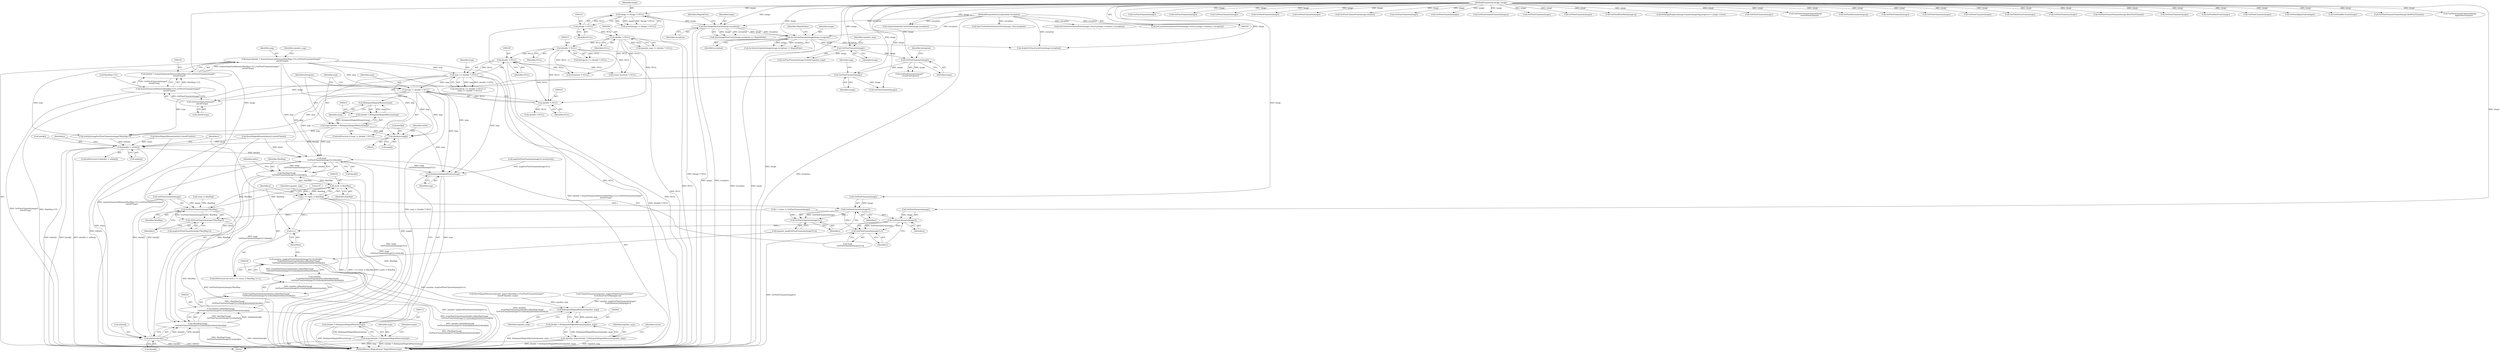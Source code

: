 digraph "0_ImageMagick_1cc6f0ccc92c20c7cab6c4a7335daf29c91f0d8e_0@array" {
"1000490" [label="(Call,black[i]=map[i])"];
"1000224" [label="(Call,map != (double *) NULL)"];
"1000190" [label="(Call,map=(double *) AcquireQuantumMemory(MaxMap+1UL,GetPixelChannels(image)*\n    sizeof(*map)))"];
"1000192" [label="(Call,(double *) AcquireQuantumMemory(MaxMap+1UL,GetPixelChannels(image)*\n    sizeof(*map)))"];
"1000194" [label="(Call,AcquireQuantumMemory(MaxMap+1UL,GetPixelChannels(image)*\n    sizeof(*map)))"];
"1000198" [label="(Call,GetPixelChannels(image)*\n    sizeof(*map))"];
"1000199" [label="(Call,GetPixelChannels(image))"];
"1000185" [label="(Call,GetPixelChannels(image))"];
"1000171" [label="(Call,GetPixelChannels(image))"];
"1000141" [label="(Call,AccelerateEqualizeImage(image,exception))"];
"1000133" [label="(Call,SyncImagePixelCache(image,exception))"];
"1000120" [label="(Call,image != (Image *) NULL)"];
"1000106" [label="(MethodParameterIn,Image *image)"];
"1000122" [label="(Call,(Image *) NULL)"];
"1000107" [label="(MethodParameterIn,ExceptionInfo *exception)"];
"1000217" [label="(Call,map == (double *) NULL)"];
"1000219" [label="(Call,(double *) NULL)"];
"1000214" [label="(Call,(double *) NULL)"];
"1000208" [label="(Call,(double *) NULL)"];
"1000226" [label="(Call,(double *) NULL)"];
"1000229" [label="(Call,map=(double *) RelinquishMagickMemory(map))"];
"1000231" [label="(Call,(double *) RelinquishMagickMemory(map))"];
"1000233" [label="(Call,RelinquishMagickMemory(map))"];
"1000510" [label="(Call,black[i] != white[i])"];
"1000545" [label="(Call,map[\n          GetPixelChannels(image)*j+i]-black[i])"];
"1000543" [label="(Call,MaxMap*(map[\n          GetPixelChannels(image)*j+i]-black[i]))"];
"1000523" [label="(Call,(ssize_t) MaxMap)"];
"1000504" [label="(Call,GetPixelChannels(image)*MaxMap)"];
"1000503" [label="(Call,GetPixelChannels(image)*MaxMap+i)"];
"1000521" [label="(Call,j <= (ssize_t) MaxMap)"];
"1000532" [label="(Call,GetPixelChannels(image)*j)"];
"1000531" [label="(Call,GetPixelChannels(image)*j+i)"];
"1000549" [label="(Call,GetPixelChannels(image)*j)"];
"1000526" [label="(Call,j++)"];
"1000548" [label="(Call,GetPixelChannels(image)*j+i)"];
"1000542" [label="(Call,(MaxMap*(map[\n          GetPixelChannels(image)*j+i]-black[i]))/(white[i]-black[i]))"];
"1000540" [label="(Call,(double) ((MaxMap*(map[\n          GetPixelChannels(image)*j+i]-black[i]))/(white[i]-black[i])))"];
"1000539" [label="(Call,ScaleMapToQuantum((double) ((MaxMap*(map[\n          GetPixelChannels(image)*j+i]-black[i]))/(white[i]-black[i]))))"];
"1000537" [label="(Call,(double)\n          ScaleMapToQuantum((double) ((MaxMap*(map[\n          GetPixelChannels(image)*j+i]-black[i]))/(white[i]-black[i]))))"];
"1000528" [label="(Call,equalize_map[GetPixelChannels(image)*j+i]=(double)\n          ScaleMapToQuantum((double) ((MaxMap*(map[\n          GetPixelChannels(image)*j+i]-black[i]))/(white[i]-black[i]))))"];
"1000964" [label="(Call,RelinquishMagickMemory(equalize_map))"];
"1000962" [label="(Call,(double *) RelinquishMagickMemory(equalize_map))"];
"1000960" [label="(Call,equalize_map=(double *) RelinquishMagickMemory(equalize_map))"];
"1000557" [label="(Call,white[i]-black[i])"];
"1000574" [label="(Call,RelinquishMagickMemory(map))"];
"1000572" [label="(Call,(double *) RelinquishMagickMemory(map))"];
"1000570" [label="(Call,map=(double *) RelinquishMagickMemory(map))"];
"1000519" [label="(Identifier,j)"];
"1000964" [label="(Call,RelinquishMagickMemory(equalize_map))"];
"1000195" [label="(Call,MaxMap+1UL)"];
"1000431" [label="(Call,GetPixelChannels(image))"];
"1000225" [label="(Identifier,map)"];
"1000382" [label="(Call,GetPixelChannels(image))"];
"1000172" [label="(Identifier,image)"];
"1000435" [label="(Call,map[GetPixelChannels(image)*j+i]=intensity)"];
"1000132" [label="(Call,SyncImagePixelCache(image,exception) == MagickFalse)"];
"1000234" [label="(Identifier,map)"];
"1000868" [label="(Call,GetPixelChannels(image))"];
"1000543" [label="(Call,MaxMap*(map[\n          GetPixelChannels(image)*j+i]-black[i]))"];
"1000724" [label="(Call,GetPixelChannels(image))"];
"1000194" [label="(Call,AcquireQuantumMemory(MaxMap+1UL,GetPixelChannels(image)*\n    sizeof(*map)))"];
"1000175" [label="(Identifier,equalize_map)"];
"1000122" [label="(Call,(Image *) NULL)"];
"1000198" [label="(Call,GetPixelChannels(image)*\n    sizeof(*map))"];
"1000678" [label="(Call,GetPixelChannels(image))"];
"1000882" [label="(Call,GetPixelChannelTraits(image,channel))"];
"1000219" [label="(Call,(double *) NULL)"];
"1000528" [label="(Call,equalize_map[GetPixelChannels(image)*j+i]=(double)\n          ScaleMapToQuantum((double) ((MaxMap*(map[\n          GetPixelChannels(image)*j+i]-black[i]))/(white[i]-black[i]))))"];
"1000632" [label="(Call,GetPixelChannels(image))"];
"1000546" [label="(Call,map[\n          GetPixelChannels(image)*j+i])"];
"1000571" [label="(Identifier,map)"];
"1000419" [label="(Call,(ssize_t) MaxMap)"];
"1000558" [label="(Call,white[i])"];
"1000212" [label="(Call,histogram == (double *) NULL)"];
"1000490" [label="(Call,black[i]=map[i])"];
"1000504" [label="(Call,GetPixelChannels(image)*MaxMap)"];
"1000403" [label="(Call,GetPixelChannels(image))"];
"1000579" [label="(Identifier,image)"];
"1000311" [label="(Call,GetCacheViewVirtualPixels(image_view,0,y,image->columns,1,exception))"];
"1000226" [label="(Call,(double *) NULL)"];
"1000285" [label="(Call,AcquireVirtualCacheView(image,exception))"];
"1000224" [label="(Call,map != (double *) NULL)"];
"1000876" [label="(Call,GetPixelChannelChannel(image,j))"];
"1000549" [label="(Call,GetPixelChannels(image)*j)"];
"1000447" [label="(Call,ResetMagickMemory(equalize_map,0,(MaxMap+1)*GetPixelChannels(image)*\n    sizeof(*equalize_map)))"];
"1000530" [label="(Identifier,equalize_map)"];
"1000904" [label="(Call,ClampToQuantum(equalize_map[GetPixelChannels(image)*\n          ScaleQuantumToMap(q[j])+j]))"];
"1000965" [label="(Identifier,equalize_map)"];
"1000559" [label="(Identifier,white)"];
"1000207" [label="(Identifier,equalize_map)"];
"1000121" [label="(Identifier,image)"];
"1000857" [label="(Call,GetPixelChannels(image))"];
"1000561" [label="(Call,black[i])"];
"1000909" [label="(Call,GetPixelChannels(image))"];
"1000509" [label="(ControlStructure,if (black[i] != white[i]))"];
"1000544" [label="(Identifier,MaxMap)"];
"1000216" [label="(Identifier,NULL)"];
"1000527" [label="(Identifier,j)"];
"1000574" [label="(Call,RelinquishMagickMemory(map))"];
"1000107" [label="(MethodParameterIn,ExceptionInfo *exception)"];
"1000850" [label="(Call,GetPixelWriteMask(image,q))"];
"1000508" [label="(Identifier,i)"];
"1000545" [label="(Call,map[\n          GetPixelChannels(image)*j+i]-black[i])"];
"1000522" [label="(Identifier,j)"];
"1000510" [label="(Call,black[i] != white[i])"];
"1000106" [label="(MethodParameterIn,Image *image)"];
"1000536" [label="(Identifier,i)"];
"1000941" [label="(Call,SetImageProgress(image,EqualizeImageTag,progress++,image->rows))"];
"1000529" [label="(Call,equalize_map[GetPixelChannels(image)*j+i])"];
"1000532" [label="(Call,GetPixelChannels(image)*j)"];
"1000503" [label="(Call,GetPixelChannels(image)*MaxMap+i)"];
"1000455" [label="(Call,GetPixelChannels(image))"];
"1000548" [label="(Call,GetPixelChannels(image)*j+i)"];
"1000655" [label="(Call,GetPixelChannelChannel(image,\n              GreenPixelChannel))"];
"1000133" [label="(Call,SyncImagePixelCache(image,exception))"];
"1000533" [label="(Call,GetPixelChannels(image))"];
"1000531" [label="(Call,GetPixelChannels(image)*j+i)"];
"1000526" [label="(Call,j++)"];
"1000514" [label="(Call,white[i])"];
"1000374" [label="(Call,GetPixelIntensity(image,p))"];
"1000108" [label="(Block,)"];
"1000203" [label="(Identifier,map)"];
"1000480" [label="(Call,i < (ssize_t) GetPixelChannels(image))"];
"1000488" [label="(Block,)"];
"1000484" [label="(Call,GetPixelChannels(image))"];
"1000191" [label="(Identifier,map)"];
"1000968" [label="(MethodReturn,MagickExport MagickBooleanType)"];
"1000440" [label="(Call,GetPixelChannels(image))"];
"1000192" [label="(Call,(double *) AcquireQuantumMemory(MaxMap+1UL,GetPixelChannels(image)*\n    sizeof(*map)))"];
"1000278" [label="(Call,GetPixelChannels(image))"];
"1000511" [label="(Call,black[i])"];
"1000770" [label="(Call,GetPixelChannels(image))"];
"1000647" [label="(Call,GetPixelGreenTraits(image))"];
"1000206" [label="(Call,equalize_map == (double *) NULL)"];
"1000918" [label="(Call,GetPixelChannels(image))"];
"1000228" [label="(Identifier,NULL)"];
"1000230" [label="(Identifier,map)"];
"1000701" [label="(Call,GetPixelChannelChannel(image,BluePixelChannel))"];
"1000124" [label="(Identifier,NULL)"];
"1000233" [label="(Call,RelinquishMagickMemory(map))"];
"1000557" [label="(Call,white[i]-black[i])"];
"1000961" [label="(Identifier,equalize_map)"];
"1000542" [label="(Call,(MaxMap*(map[\n          GetPixelChannels(image)*j+i]-black[i]))/(white[i]-black[i]))"];
"1000218" [label="(Identifier,map)"];
"1000221" [label="(Identifier,NULL)"];
"1000140" [label="(Call,AccelerateEqualizeImage(image,exception) != MagickFalse)"];
"1000494" [label="(Call,map[i])"];
"1000171" [label="(Call,GetPixelChannels(image))"];
"1000554" [label="(Call,black[i])"];
"1000539" [label="(Call,ScaleMapToQuantum((double) ((MaxMap*(map[\n          GetPixelChannels(image)*j+i]-black[i]))/(white[i]-black[i]))))"];
"1000238" [label="(Call,(double *) NULL)"];
"1000507" [label="(Identifier,MaxMap)"];
"1000135" [label="(Identifier,exception)"];
"1000825" [label="(Call,(Quantum *) NULL)"];
"1000200" [label="(Identifier,image)"];
"1000214" [label="(Call,(double *) NULL)"];
"1000353" [label="(Call,GetPixelChannels(image))"];
"1000136" [label="(Identifier,MagickFalse)"];
"1000470" [label="(Call,ResetMagickMemory(white,0,sizeof(*white)))"];
"1000119" [label="(Call,assert(image != (Image *) NULL))"];
"1000144" [label="(Identifier,MagickFalse)"];
"1000184" [label="(Call,GetPixelChannels(image)*\n    sizeof(*histogram))"];
"1000120" [label="(Call,image != (Image *) NULL)"];
"1000962" [label="(Call,(double *) RelinquishMagickMemory(equalize_map))"];
"1000229" [label="(Call,map=(double *) RelinquishMagickMemory(map))"];
"1000487" [label="(Identifier,i)"];
"1000601" [label="(Call,GetPixelRedTraits(image))"];
"1000505" [label="(Call,GetPixelChannels(image))"];
"1000523" [label="(Call,(ssize_t) MaxMap)"];
"1000143" [label="(Identifier,exception)"];
"1000813" [label="(Call,GetCacheViewAuthenticPixels(image_view,0,y,image->columns,1,exception))"];
"1000186" [label="(Identifier,image)"];
"1000170" [label="(Call,GetPixelChannels(image)*sizeof(*equalize_map))"];
"1000389" [label="(Call,GetPixelChannels(image))"];
"1000521" [label="(Call,j <= (ssize_t) MaxMap)"];
"1000190" [label="(Call,map=(double *) AcquireQuantumMemory(MaxMap+1UL,GetPixelChannels(image)*\n    sizeof(*map)))"];
"1000960" [label="(Call,equalize_map=(double *) RelinquishMagickMemory(equalize_map))"];
"1000570" [label="(Call,map=(double *) RelinquishMagickMemory(map))"];
"1000967" [label="(Identifier,status)"];
"1000739" [label="(Call,GetPixelAlphaTraits(image))"];
"1000223" [label="(ControlStructure,if (map != (double *) NULL))"];
"1000208" [label="(Call,(double *) NULL)"];
"1000185" [label="(Call,GetPixelChannels(image))"];
"1000693" [label="(Call,GetPixelBlueTraits(image))"];
"1000211" [label="(Call,(histogram == (double *) NULL) ||\n      (map == (double *) NULL))"];
"1000517" [label="(ControlStructure,for (j=0; j <= (ssize_t) MaxMap; j++))"];
"1000552" [label="(Identifier,j)"];
"1000535" [label="(Identifier,j)"];
"1000231" [label="(Call,(double *) RelinquishMagickMemory(map))"];
"1000462" [label="(Call,ResetMagickMemory(black,0,sizeof(*black)))"];
"1000525" [label="(Identifier,MaxMap)"];
"1000201" [label="(Call,sizeof(*map))"];
"1000553" [label="(Identifier,i)"];
"1000550" [label="(Call,GetPixelChannels(image))"];
"1000922" [label="(Call,SyncCacheViewAuthenticPixels(image_view,exception))"];
"1000575" [label="(Identifier,map)"];
"1000199" [label="(Call,GetPixelChannels(image))"];
"1000491" [label="(Call,black[i])"];
"1000572" [label="(Call,(double *) RelinquishMagickMemory(map))"];
"1000609" [label="(Call,GetPixelChannelChannel(image,RedPixelChannel))"];
"1000323" [label="(Call,(const Quantum *) NULL)"];
"1000210" [label="(Identifier,NULL)"];
"1000501" [label="(Call,map[GetPixelChannels(image)*MaxMap+i])"];
"1000237" [label="(Identifier,histogram)"];
"1000518" [label="(Call,j=0)"];
"1000497" [label="(Call,white[i]=map[GetPixelChannels(image)*MaxMap+i])"];
"1000142" [label="(Identifier,image)"];
"1000537" [label="(Call,(double)\n          ScaleMapToQuantum((double) ((MaxMap*(map[\n          GetPixelChannels(image)*j+i]-black[i]))/(white[i]-black[i]))))"];
"1000540" [label="(Call,(double) ((MaxMap*(map[\n          GetPixelChannels(image)*j+i]-black[i]))/(white[i]-black[i])))"];
"1000217" [label="(Call,map == (double *) NULL)"];
"1000787" [label="(Call,AcquireAuthenticCacheView(image,exception))"];
"1000141" [label="(Call,AccelerateEqualizeImage(image,exception))"];
"1000189" [label="(Identifier,histogram)"];
"1000499" [label="(Identifier,white)"];
"1000747" [label="(Call,GetPixelChannelChannel(image,\n              AlphaPixelChannel))"];
"1000134" [label="(Identifier,image)"];
"1000490" -> "1000488"  [label="AST: "];
"1000490" -> "1000494"  [label="CFG: "];
"1000491" -> "1000490"  [label="AST: "];
"1000494" -> "1000490"  [label="AST: "];
"1000499" -> "1000490"  [label="CFG: "];
"1000490" -> "1000968"  [label="DDG: map[i]"];
"1000224" -> "1000490"  [label="DDG: map"];
"1000229" -> "1000490"  [label="DDG: map"];
"1000190" -> "1000490"  [label="DDG: map"];
"1000217" -> "1000490"  [label="DDG: map"];
"1000490" -> "1000510"  [label="DDG: black[i]"];
"1000224" -> "1000223"  [label="AST: "];
"1000224" -> "1000226"  [label="CFG: "];
"1000225" -> "1000224"  [label="AST: "];
"1000226" -> "1000224"  [label="AST: "];
"1000230" -> "1000224"  [label="CFG: "];
"1000237" -> "1000224"  [label="CFG: "];
"1000224" -> "1000968"  [label="DDG: map != (double *) NULL"];
"1000190" -> "1000224"  [label="DDG: map"];
"1000217" -> "1000224"  [label="DDG: map"];
"1000226" -> "1000224"  [label="DDG: NULL"];
"1000224" -> "1000233"  [label="DDG: map"];
"1000224" -> "1000497"  [label="DDG: map"];
"1000224" -> "1000545"  [label="DDG: map"];
"1000224" -> "1000574"  [label="DDG: map"];
"1000190" -> "1000108"  [label="AST: "];
"1000190" -> "1000192"  [label="CFG: "];
"1000191" -> "1000190"  [label="AST: "];
"1000192" -> "1000190"  [label="AST: "];
"1000207" -> "1000190"  [label="CFG: "];
"1000190" -> "1000968"  [label="DDG: (double *) AcquireQuantumMemory(MaxMap+1UL,GetPixelChannels(image)*\n    sizeof(*map))"];
"1000192" -> "1000190"  [label="DDG: AcquireQuantumMemory(MaxMap+1UL,GetPixelChannels(image)*\n    sizeof(*map))"];
"1000190" -> "1000217"  [label="DDG: map"];
"1000190" -> "1000497"  [label="DDG: map"];
"1000190" -> "1000545"  [label="DDG: map"];
"1000190" -> "1000574"  [label="DDG: map"];
"1000192" -> "1000194"  [label="CFG: "];
"1000193" -> "1000192"  [label="AST: "];
"1000194" -> "1000192"  [label="AST: "];
"1000192" -> "1000968"  [label="DDG: AcquireQuantumMemory(MaxMap+1UL,GetPixelChannels(image)*\n    sizeof(*map))"];
"1000194" -> "1000192"  [label="DDG: MaxMap+1UL"];
"1000194" -> "1000192"  [label="DDG: GetPixelChannels(image)*\n    sizeof(*map)"];
"1000194" -> "1000198"  [label="CFG: "];
"1000195" -> "1000194"  [label="AST: "];
"1000198" -> "1000194"  [label="AST: "];
"1000194" -> "1000968"  [label="DDG: MaxMap+1UL"];
"1000194" -> "1000968"  [label="DDG: GetPixelChannels(image)*\n    sizeof(*map)"];
"1000198" -> "1000194"  [label="DDG: GetPixelChannels(image)"];
"1000198" -> "1000201"  [label="CFG: "];
"1000199" -> "1000198"  [label="AST: "];
"1000201" -> "1000198"  [label="AST: "];
"1000199" -> "1000198"  [label="DDG: image"];
"1000199" -> "1000200"  [label="CFG: "];
"1000200" -> "1000199"  [label="AST: "];
"1000203" -> "1000199"  [label="CFG: "];
"1000185" -> "1000199"  [label="DDG: image"];
"1000106" -> "1000199"  [label="DDG: image"];
"1000199" -> "1000278"  [label="DDG: image"];
"1000185" -> "1000184"  [label="AST: "];
"1000185" -> "1000186"  [label="CFG: "];
"1000186" -> "1000185"  [label="AST: "];
"1000189" -> "1000185"  [label="CFG: "];
"1000185" -> "1000184"  [label="DDG: image"];
"1000171" -> "1000185"  [label="DDG: image"];
"1000106" -> "1000185"  [label="DDG: image"];
"1000171" -> "1000170"  [label="AST: "];
"1000171" -> "1000172"  [label="CFG: "];
"1000172" -> "1000171"  [label="AST: "];
"1000175" -> "1000171"  [label="CFG: "];
"1000171" -> "1000170"  [label="DDG: image"];
"1000141" -> "1000171"  [label="DDG: image"];
"1000106" -> "1000171"  [label="DDG: image"];
"1000141" -> "1000140"  [label="AST: "];
"1000141" -> "1000143"  [label="CFG: "];
"1000142" -> "1000141"  [label="AST: "];
"1000143" -> "1000141"  [label="AST: "];
"1000144" -> "1000141"  [label="CFG: "];
"1000141" -> "1000968"  [label="DDG: image"];
"1000141" -> "1000968"  [label="DDG: exception"];
"1000141" -> "1000140"  [label="DDG: image"];
"1000141" -> "1000140"  [label="DDG: exception"];
"1000133" -> "1000141"  [label="DDG: image"];
"1000133" -> "1000141"  [label="DDG: exception"];
"1000106" -> "1000141"  [label="DDG: image"];
"1000107" -> "1000141"  [label="DDG: exception"];
"1000141" -> "1000285"  [label="DDG: exception"];
"1000133" -> "1000132"  [label="AST: "];
"1000133" -> "1000135"  [label="CFG: "];
"1000134" -> "1000133"  [label="AST: "];
"1000135" -> "1000133"  [label="AST: "];
"1000136" -> "1000133"  [label="CFG: "];
"1000133" -> "1000968"  [label="DDG: image"];
"1000133" -> "1000968"  [label="DDG: exception"];
"1000133" -> "1000132"  [label="DDG: image"];
"1000133" -> "1000132"  [label="DDG: exception"];
"1000120" -> "1000133"  [label="DDG: image"];
"1000106" -> "1000133"  [label="DDG: image"];
"1000107" -> "1000133"  [label="DDG: exception"];
"1000120" -> "1000119"  [label="AST: "];
"1000120" -> "1000122"  [label="CFG: "];
"1000121" -> "1000120"  [label="AST: "];
"1000122" -> "1000120"  [label="AST: "];
"1000119" -> "1000120"  [label="CFG: "];
"1000120" -> "1000968"  [label="DDG: (Image *) NULL"];
"1000120" -> "1000119"  [label="DDG: image"];
"1000120" -> "1000119"  [label="DDG: (Image *) NULL"];
"1000106" -> "1000120"  [label="DDG: image"];
"1000122" -> "1000120"  [label="DDG: NULL"];
"1000106" -> "1000105"  [label="AST: "];
"1000106" -> "1000968"  [label="DDG: image"];
"1000106" -> "1000278"  [label="DDG: image"];
"1000106" -> "1000285"  [label="DDG: image"];
"1000106" -> "1000353"  [label="DDG: image"];
"1000106" -> "1000374"  [label="DDG: image"];
"1000106" -> "1000382"  [label="DDG: image"];
"1000106" -> "1000389"  [label="DDG: image"];
"1000106" -> "1000403"  [label="DDG: image"];
"1000106" -> "1000431"  [label="DDG: image"];
"1000106" -> "1000440"  [label="DDG: image"];
"1000106" -> "1000455"  [label="DDG: image"];
"1000106" -> "1000484"  [label="DDG: image"];
"1000106" -> "1000505"  [label="DDG: image"];
"1000106" -> "1000533"  [label="DDG: image"];
"1000106" -> "1000550"  [label="DDG: image"];
"1000106" -> "1000601"  [label="DDG: image"];
"1000106" -> "1000609"  [label="DDG: image"];
"1000106" -> "1000632"  [label="DDG: image"];
"1000106" -> "1000647"  [label="DDG: image"];
"1000106" -> "1000655"  [label="DDG: image"];
"1000106" -> "1000678"  [label="DDG: image"];
"1000106" -> "1000693"  [label="DDG: image"];
"1000106" -> "1000701"  [label="DDG: image"];
"1000106" -> "1000724"  [label="DDG: image"];
"1000106" -> "1000739"  [label="DDG: image"];
"1000106" -> "1000747"  [label="DDG: image"];
"1000106" -> "1000770"  [label="DDG: image"];
"1000106" -> "1000787"  [label="DDG: image"];
"1000106" -> "1000850"  [label="DDG: image"];
"1000106" -> "1000857"  [label="DDG: image"];
"1000106" -> "1000868"  [label="DDG: image"];
"1000106" -> "1000876"  [label="DDG: image"];
"1000106" -> "1000882"  [label="DDG: image"];
"1000106" -> "1000909"  [label="DDG: image"];
"1000106" -> "1000918"  [label="DDG: image"];
"1000106" -> "1000941"  [label="DDG: image"];
"1000122" -> "1000124"  [label="CFG: "];
"1000123" -> "1000122"  [label="AST: "];
"1000124" -> "1000122"  [label="AST: "];
"1000122" -> "1000968"  [label="DDG: NULL"];
"1000122" -> "1000208"  [label="DDG: NULL"];
"1000107" -> "1000105"  [label="AST: "];
"1000107" -> "1000968"  [label="DDG: exception"];
"1000107" -> "1000285"  [label="DDG: exception"];
"1000107" -> "1000311"  [label="DDG: exception"];
"1000107" -> "1000787"  [label="DDG: exception"];
"1000107" -> "1000813"  [label="DDG: exception"];
"1000107" -> "1000922"  [label="DDG: exception"];
"1000217" -> "1000211"  [label="AST: "];
"1000217" -> "1000219"  [label="CFG: "];
"1000218" -> "1000217"  [label="AST: "];
"1000219" -> "1000217"  [label="AST: "];
"1000211" -> "1000217"  [label="CFG: "];
"1000217" -> "1000968"  [label="DDG: (double *) NULL"];
"1000217" -> "1000211"  [label="DDG: map"];
"1000217" -> "1000211"  [label="DDG: (double *) NULL"];
"1000219" -> "1000217"  [label="DDG: NULL"];
"1000217" -> "1000497"  [label="DDG: map"];
"1000217" -> "1000545"  [label="DDG: map"];
"1000217" -> "1000574"  [label="DDG: map"];
"1000219" -> "1000221"  [label="CFG: "];
"1000220" -> "1000219"  [label="AST: "];
"1000221" -> "1000219"  [label="AST: "];
"1000219" -> "1000968"  [label="DDG: NULL"];
"1000214" -> "1000219"  [label="DDG: NULL"];
"1000219" -> "1000226"  [label="DDG: NULL"];
"1000219" -> "1000323"  [label="DDG: NULL"];
"1000219" -> "1000825"  [label="DDG: NULL"];
"1000214" -> "1000212"  [label="AST: "];
"1000214" -> "1000216"  [label="CFG: "];
"1000215" -> "1000214"  [label="AST: "];
"1000216" -> "1000214"  [label="AST: "];
"1000212" -> "1000214"  [label="CFG: "];
"1000214" -> "1000968"  [label="DDG: NULL"];
"1000214" -> "1000212"  [label="DDG: NULL"];
"1000208" -> "1000214"  [label="DDG: NULL"];
"1000214" -> "1000226"  [label="DDG: NULL"];
"1000214" -> "1000323"  [label="DDG: NULL"];
"1000214" -> "1000825"  [label="DDG: NULL"];
"1000208" -> "1000206"  [label="AST: "];
"1000208" -> "1000210"  [label="CFG: "];
"1000209" -> "1000208"  [label="AST: "];
"1000210" -> "1000208"  [label="AST: "];
"1000206" -> "1000208"  [label="CFG: "];
"1000208" -> "1000968"  [label="DDG: NULL"];
"1000208" -> "1000206"  [label="DDG: NULL"];
"1000208" -> "1000226"  [label="DDG: NULL"];
"1000208" -> "1000323"  [label="DDG: NULL"];
"1000208" -> "1000825"  [label="DDG: NULL"];
"1000226" -> "1000228"  [label="CFG: "];
"1000227" -> "1000226"  [label="AST: "];
"1000228" -> "1000226"  [label="AST: "];
"1000226" -> "1000238"  [label="DDG: NULL"];
"1000229" -> "1000223"  [label="AST: "];
"1000229" -> "1000231"  [label="CFG: "];
"1000230" -> "1000229"  [label="AST: "];
"1000231" -> "1000229"  [label="AST: "];
"1000237" -> "1000229"  [label="CFG: "];
"1000231" -> "1000229"  [label="DDG: RelinquishMagickMemory(map)"];
"1000229" -> "1000497"  [label="DDG: map"];
"1000229" -> "1000545"  [label="DDG: map"];
"1000229" -> "1000574"  [label="DDG: map"];
"1000231" -> "1000233"  [label="CFG: "];
"1000232" -> "1000231"  [label="AST: "];
"1000233" -> "1000231"  [label="AST: "];
"1000233" -> "1000231"  [label="DDG: map"];
"1000233" -> "1000234"  [label="CFG: "];
"1000234" -> "1000233"  [label="AST: "];
"1000510" -> "1000509"  [label="AST: "];
"1000510" -> "1000514"  [label="CFG: "];
"1000511" -> "1000510"  [label="AST: "];
"1000514" -> "1000510"  [label="AST: "];
"1000519" -> "1000510"  [label="CFG: "];
"1000487" -> "1000510"  [label="CFG: "];
"1000510" -> "1000968"  [label="DDG: white[i]"];
"1000510" -> "1000968"  [label="DDG: black[i]"];
"1000510" -> "1000968"  [label="DDG: black[i] != white[i]"];
"1000462" -> "1000510"  [label="DDG: black"];
"1000497" -> "1000510"  [label="DDG: white[i]"];
"1000470" -> "1000510"  [label="DDG: white"];
"1000510" -> "1000545"  [label="DDG: black[i]"];
"1000510" -> "1000557"  [label="DDG: white[i]"];
"1000545" -> "1000543"  [label="AST: "];
"1000545" -> "1000554"  [label="CFG: "];
"1000546" -> "1000545"  [label="AST: "];
"1000554" -> "1000545"  [label="AST: "];
"1000543" -> "1000545"  [label="CFG: "];
"1000545" -> "1000968"  [label="DDG: map[\n          GetPixelChannels(image)*j+i]"];
"1000545" -> "1000543"  [label="DDG: map[\n          GetPixelChannels(image)*j+i]"];
"1000545" -> "1000543"  [label="DDG: black[i]"];
"1000557" -> "1000545"  [label="DDG: black[i]"];
"1000462" -> "1000545"  [label="DDG: black"];
"1000545" -> "1000557"  [label="DDG: black[i]"];
"1000545" -> "1000574"  [label="DDG: map[\n          GetPixelChannels(image)*j+i]"];
"1000543" -> "1000542"  [label="AST: "];
"1000544" -> "1000543"  [label="AST: "];
"1000559" -> "1000543"  [label="CFG: "];
"1000543" -> "1000968"  [label="DDG: map[\n          GetPixelChannels(image)*j+i]-black[i]"];
"1000543" -> "1000523"  [label="DDG: MaxMap"];
"1000543" -> "1000542"  [label="DDG: MaxMap"];
"1000543" -> "1000542"  [label="DDG: map[\n          GetPixelChannels(image)*j+i]-black[i]"];
"1000523" -> "1000543"  [label="DDG: MaxMap"];
"1000523" -> "1000521"  [label="AST: "];
"1000523" -> "1000525"  [label="CFG: "];
"1000524" -> "1000523"  [label="AST: "];
"1000525" -> "1000523"  [label="AST: "];
"1000521" -> "1000523"  [label="CFG: "];
"1000523" -> "1000968"  [label="DDG: MaxMap"];
"1000523" -> "1000504"  [label="DDG: MaxMap"];
"1000523" -> "1000521"  [label="DDG: MaxMap"];
"1000504" -> "1000523"  [label="DDG: MaxMap"];
"1000504" -> "1000503"  [label="AST: "];
"1000504" -> "1000507"  [label="CFG: "];
"1000505" -> "1000504"  [label="AST: "];
"1000507" -> "1000504"  [label="AST: "];
"1000508" -> "1000504"  [label="CFG: "];
"1000504" -> "1000968"  [label="DDG: MaxMap"];
"1000504" -> "1000503"  [label="DDG: GetPixelChannels(image)"];
"1000504" -> "1000503"  [label="DDG: MaxMap"];
"1000505" -> "1000504"  [label="DDG: image"];
"1000419" -> "1000504"  [label="DDG: MaxMap"];
"1000503" -> "1000501"  [label="AST: "];
"1000503" -> "1000508"  [label="CFG: "];
"1000508" -> "1000503"  [label="AST: "];
"1000501" -> "1000503"  [label="CFG: "];
"1000503" -> "1000968"  [label="DDG: GetPixelChannels(image)*MaxMap"];
"1000480" -> "1000503"  [label="DDG: i"];
"1000521" -> "1000517"  [label="AST: "];
"1000522" -> "1000521"  [label="AST: "];
"1000530" -> "1000521"  [label="CFG: "];
"1000487" -> "1000521"  [label="CFG: "];
"1000521" -> "1000968"  [label="DDG: j"];
"1000521" -> "1000968"  [label="DDG: j <= (ssize_t) MaxMap"];
"1000521" -> "1000968"  [label="DDG: (ssize_t) MaxMap"];
"1000518" -> "1000521"  [label="DDG: j"];
"1000526" -> "1000521"  [label="DDG: j"];
"1000521" -> "1000532"  [label="DDG: j"];
"1000532" -> "1000531"  [label="AST: "];
"1000532" -> "1000535"  [label="CFG: "];
"1000533" -> "1000532"  [label="AST: "];
"1000535" -> "1000532"  [label="AST: "];
"1000536" -> "1000532"  [label="CFG: "];
"1000532" -> "1000531"  [label="DDG: GetPixelChannels(image)"];
"1000532" -> "1000531"  [label="DDG: j"];
"1000533" -> "1000532"  [label="DDG: image"];
"1000532" -> "1000549"  [label="DDG: j"];
"1000531" -> "1000529"  [label="AST: "];
"1000531" -> "1000536"  [label="CFG: "];
"1000536" -> "1000531"  [label="AST: "];
"1000529" -> "1000531"  [label="CFG: "];
"1000480" -> "1000531"  [label="DDG: i"];
"1000549" -> "1000548"  [label="AST: "];
"1000549" -> "1000552"  [label="CFG: "];
"1000550" -> "1000549"  [label="AST: "];
"1000552" -> "1000549"  [label="AST: "];
"1000553" -> "1000549"  [label="CFG: "];
"1000549" -> "1000526"  [label="DDG: j"];
"1000549" -> "1000548"  [label="DDG: GetPixelChannels(image)"];
"1000549" -> "1000548"  [label="DDG: j"];
"1000550" -> "1000549"  [label="DDG: image"];
"1000526" -> "1000517"  [label="AST: "];
"1000526" -> "1000527"  [label="CFG: "];
"1000527" -> "1000526"  [label="AST: "];
"1000522" -> "1000526"  [label="CFG: "];
"1000548" -> "1000546"  [label="AST: "];
"1000548" -> "1000553"  [label="CFG: "];
"1000553" -> "1000548"  [label="AST: "];
"1000546" -> "1000548"  [label="CFG: "];
"1000548" -> "1000968"  [label="DDG: GetPixelChannels(image)*j"];
"1000480" -> "1000548"  [label="DDG: i"];
"1000542" -> "1000540"  [label="AST: "];
"1000542" -> "1000557"  [label="CFG: "];
"1000557" -> "1000542"  [label="AST: "];
"1000540" -> "1000542"  [label="CFG: "];
"1000542" -> "1000968"  [label="DDG: white[i]-black[i]"];
"1000542" -> "1000968"  [label="DDG: MaxMap*(map[\n          GetPixelChannels(image)*j+i]-black[i])"];
"1000542" -> "1000540"  [label="DDG: MaxMap*(map[\n          GetPixelChannels(image)*j+i]-black[i])"];
"1000542" -> "1000540"  [label="DDG: white[i]-black[i]"];
"1000557" -> "1000542"  [label="DDG: white[i]"];
"1000557" -> "1000542"  [label="DDG: black[i]"];
"1000540" -> "1000539"  [label="AST: "];
"1000541" -> "1000540"  [label="AST: "];
"1000539" -> "1000540"  [label="CFG: "];
"1000540" -> "1000968"  [label="DDG: (MaxMap*(map[\n          GetPixelChannels(image)*j+i]-black[i]))/(white[i]-black[i])"];
"1000540" -> "1000539"  [label="DDG: (MaxMap*(map[\n          GetPixelChannels(image)*j+i]-black[i]))/(white[i]-black[i])"];
"1000539" -> "1000537"  [label="AST: "];
"1000537" -> "1000539"  [label="CFG: "];
"1000539" -> "1000968"  [label="DDG: (double) ((MaxMap*(map[\n          GetPixelChannels(image)*j+i]-black[i]))/(white[i]-black[i]))"];
"1000539" -> "1000537"  [label="DDG: (double) ((MaxMap*(map[\n          GetPixelChannels(image)*j+i]-black[i]))/(white[i]-black[i]))"];
"1000537" -> "1000528"  [label="AST: "];
"1000538" -> "1000537"  [label="AST: "];
"1000528" -> "1000537"  [label="CFG: "];
"1000537" -> "1000968"  [label="DDG: ScaleMapToQuantum((double) ((MaxMap*(map[\n          GetPixelChannels(image)*j+i]-black[i]))/(white[i]-black[i])))"];
"1000537" -> "1000528"  [label="DDG: ScaleMapToQuantum((double) ((MaxMap*(map[\n          GetPixelChannels(image)*j+i]-black[i]))/(white[i]-black[i])))"];
"1000528" -> "1000517"  [label="AST: "];
"1000529" -> "1000528"  [label="AST: "];
"1000527" -> "1000528"  [label="CFG: "];
"1000528" -> "1000968"  [label="DDG: equalize_map[GetPixelChannels(image)*j+i]"];
"1000528" -> "1000968"  [label="DDG: (double)\n          ScaleMapToQuantum((double) ((MaxMap*(map[\n          GetPixelChannels(image)*j+i]-black[i]))/(white[i]-black[i])))"];
"1000528" -> "1000964"  [label="DDG: equalize_map[GetPixelChannels(image)*j+i]"];
"1000964" -> "1000962"  [label="AST: "];
"1000964" -> "1000965"  [label="CFG: "];
"1000965" -> "1000964"  [label="AST: "];
"1000962" -> "1000964"  [label="CFG: "];
"1000964" -> "1000962"  [label="DDG: equalize_map"];
"1000904" -> "1000964"  [label="DDG: equalize_map[GetPixelChannels(image)*\n          ScaleQuantumToMap(q[j])+j]"];
"1000447" -> "1000964"  [label="DDG: equalize_map"];
"1000962" -> "1000960"  [label="AST: "];
"1000963" -> "1000962"  [label="AST: "];
"1000960" -> "1000962"  [label="CFG: "];
"1000962" -> "1000968"  [label="DDG: RelinquishMagickMemory(equalize_map)"];
"1000962" -> "1000960"  [label="DDG: RelinquishMagickMemory(equalize_map)"];
"1000960" -> "1000108"  [label="AST: "];
"1000961" -> "1000960"  [label="AST: "];
"1000967" -> "1000960"  [label="CFG: "];
"1000960" -> "1000968"  [label="DDG: (double *) RelinquishMagickMemory(equalize_map)"];
"1000960" -> "1000968"  [label="DDG: equalize_map"];
"1000557" -> "1000561"  [label="CFG: "];
"1000558" -> "1000557"  [label="AST: "];
"1000561" -> "1000557"  [label="AST: "];
"1000557" -> "1000968"  [label="DDG: white[i]"];
"1000557" -> "1000968"  [label="DDG: black[i]"];
"1000470" -> "1000557"  [label="DDG: white"];
"1000462" -> "1000557"  [label="DDG: black"];
"1000574" -> "1000572"  [label="AST: "];
"1000574" -> "1000575"  [label="CFG: "];
"1000575" -> "1000574"  [label="AST: "];
"1000572" -> "1000574"  [label="CFG: "];
"1000574" -> "1000572"  [label="DDG: map"];
"1000435" -> "1000574"  [label="DDG: map[GetPixelChannels(image)*j+i]"];
"1000572" -> "1000570"  [label="AST: "];
"1000573" -> "1000572"  [label="AST: "];
"1000570" -> "1000572"  [label="CFG: "];
"1000572" -> "1000968"  [label="DDG: RelinquishMagickMemory(map)"];
"1000572" -> "1000570"  [label="DDG: RelinquishMagickMemory(map)"];
"1000570" -> "1000108"  [label="AST: "];
"1000571" -> "1000570"  [label="AST: "];
"1000579" -> "1000570"  [label="CFG: "];
"1000570" -> "1000968"  [label="DDG: map"];
"1000570" -> "1000968"  [label="DDG: (double *) RelinquishMagickMemory(map)"];
}
